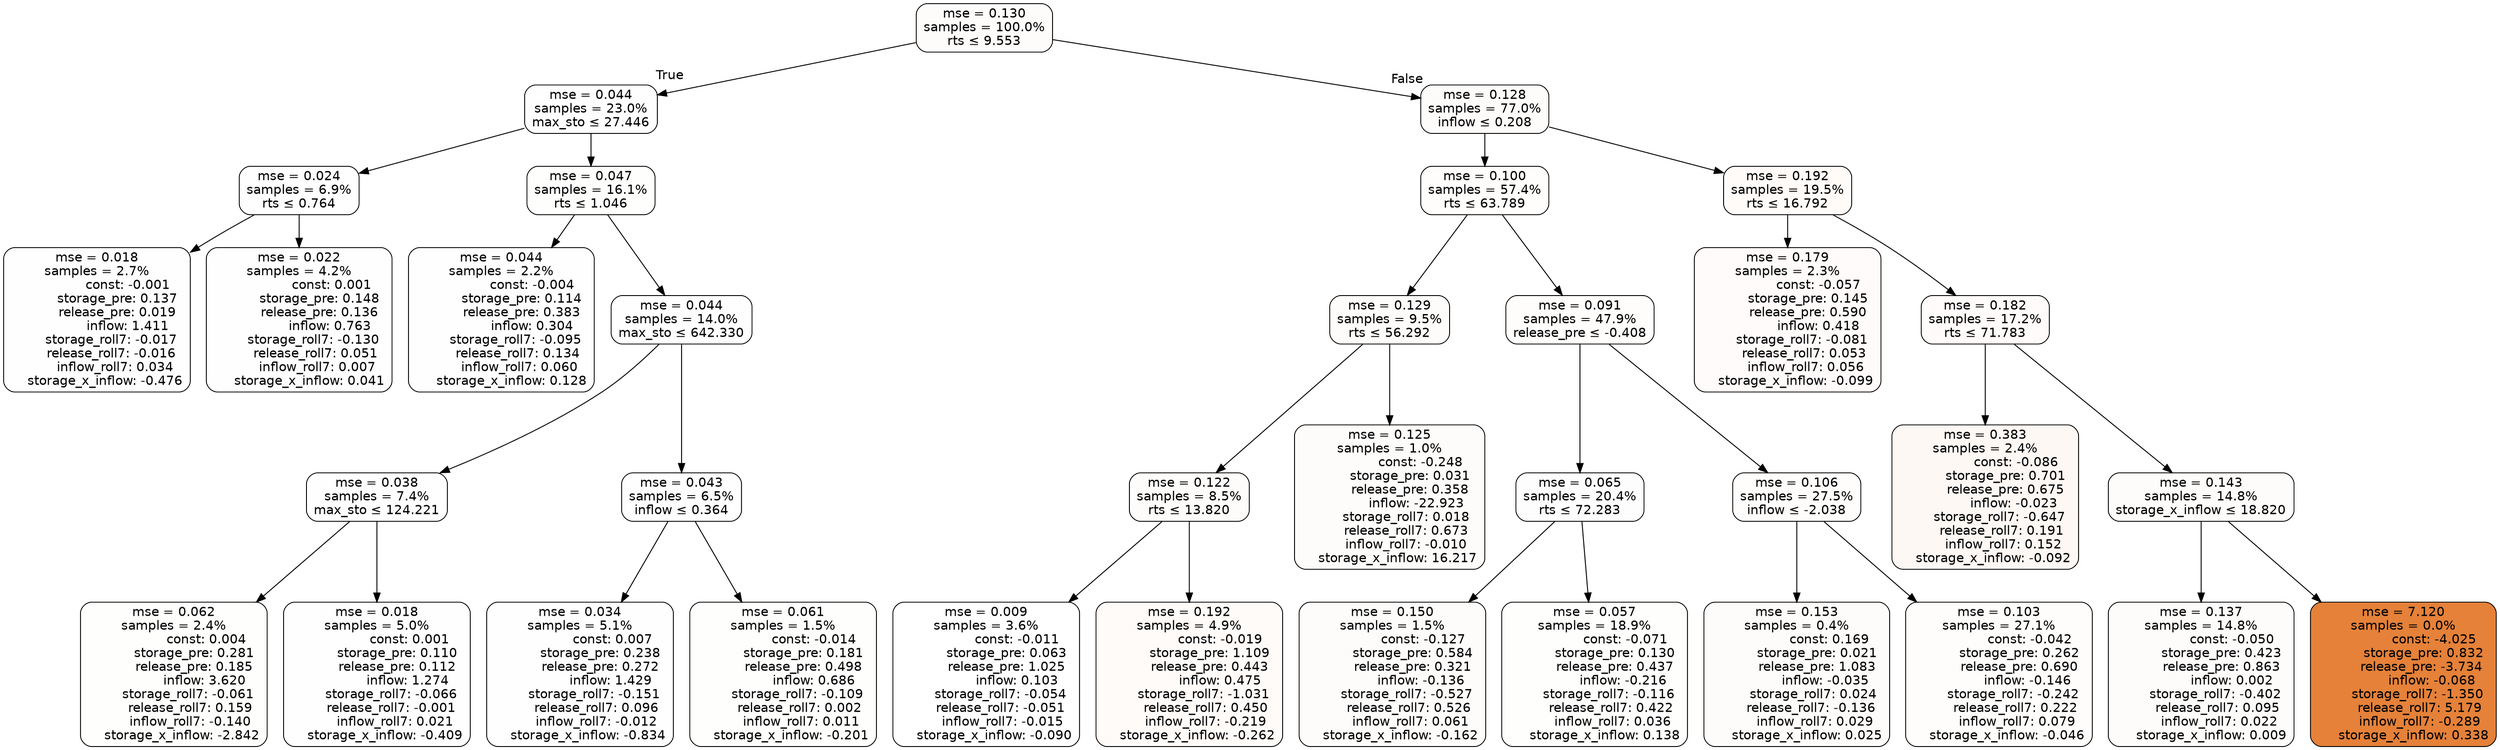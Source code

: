 digraph tree {
bgcolor="transparent"
node [shape=rectangle, style="filled, rounded", color="black", fontname=helvetica] ;
edge [fontname=helvetica] ;
	"0" [label="mse = 0.130
samples = 100.0%
rts &le; 9.553", fillcolor="#fefcfb"]
	"1" [label="mse = 0.044
samples = 23.0%
max_sto &le; 27.446", fillcolor="#fefefe"]
	"2" [label="mse = 0.024
samples = 6.9%
rts &le; 0.764", fillcolor="#fefefe"]
	"3" [label="mse = 0.018
samples = 2.7%
               const: -0.001
          storage_pre: 0.137
          release_pre: 0.019
               inflow: 1.411
       storage_roll7: -0.017
       release_roll7: -0.016
         inflow_roll7: 0.034
    storage_x_inflow: -0.476", fillcolor="#fefefe"]
	"4" [label="mse = 0.022
samples = 4.2%
                const: 0.001
          storage_pre: 0.148
          release_pre: 0.136
               inflow: 0.763
       storage_roll7: -0.130
        release_roll7: 0.051
         inflow_roll7: 0.007
     storage_x_inflow: 0.041", fillcolor="#fefefe"]
	"5" [label="mse = 0.047
samples = 16.1%
rts &le; 1.046", fillcolor="#fefefd"]
	"6" [label="mse = 0.044
samples = 2.2%
               const: -0.004
          storage_pre: 0.114
          release_pre: 0.383
               inflow: 0.304
       storage_roll7: -0.095
        release_roll7: 0.134
         inflow_roll7: 0.060
     storage_x_inflow: 0.128", fillcolor="#fefefe"]
	"7" [label="mse = 0.044
samples = 14.0%
max_sto &le; 642.330", fillcolor="#fefefe"]
	"8" [label="mse = 0.038
samples = 7.4%
max_sto &le; 124.221", fillcolor="#fefefe"]
	"9" [label="mse = 0.062
samples = 2.4%
                const: 0.004
          storage_pre: 0.281
          release_pre: 0.185
               inflow: 3.620
       storage_roll7: -0.061
        release_roll7: 0.159
        inflow_roll7: -0.140
    storage_x_inflow: -2.842", fillcolor="#fefefd"]
	"10" [label="mse = 0.018
samples = 5.0%
                const: 0.001
          storage_pre: 0.110
          release_pre: 0.112
               inflow: 1.274
       storage_roll7: -0.066
       release_roll7: -0.001
         inflow_roll7: 0.021
    storage_x_inflow: -0.409", fillcolor="#fefefe"]
	"11" [label="mse = 0.043
samples = 6.5%
inflow &le; 0.364", fillcolor="#fefefe"]
	"12" [label="mse = 0.034
samples = 5.1%
                const: 0.007
          storage_pre: 0.238
          release_pre: 0.272
               inflow: 1.429
       storage_roll7: -0.151
        release_roll7: 0.096
        inflow_roll7: -0.012
    storage_x_inflow: -0.834", fillcolor="#fefefe"]
	"13" [label="mse = 0.061
samples = 1.5%
               const: -0.014
          storage_pre: 0.181
          release_pre: 0.498
               inflow: 0.686
       storage_roll7: -0.109
        release_roll7: 0.002
         inflow_roll7: 0.011
    storage_x_inflow: -0.201", fillcolor="#fefefd"]
	"14" [label="mse = 0.128
samples = 77.0%
inflow &le; 0.208", fillcolor="#fefcfb"]
	"15" [label="mse = 0.100
samples = 57.4%
rts &le; 63.789", fillcolor="#fefdfc"]
	"16" [label="mse = 0.129
samples = 9.5%
rts &le; 56.292", fillcolor="#fefcfb"]
	"17" [label="mse = 0.122
samples = 8.5%
rts &le; 13.820", fillcolor="#fefcfb"]
	"18" [label="mse = 0.009
samples = 3.6%
               const: -0.011
          storage_pre: 0.063
          release_pre: 1.025
               inflow: 0.103
       storage_roll7: -0.054
       release_roll7: -0.051
        inflow_roll7: -0.015
    storage_x_inflow: -0.090", fillcolor="#ffffff"]
	"19" [label="mse = 0.192
samples = 4.9%
               const: -0.019
          storage_pre: 1.109
          release_pre: 0.443
               inflow: 0.475
       storage_roll7: -1.031
        release_roll7: 0.450
        inflow_roll7: -0.219
    storage_x_inflow: -0.262", fillcolor="#fefbf9"]
	"20" [label="mse = 0.125
samples = 1.0%
               const: -0.248
          storage_pre: 0.031
          release_pre: 0.358
             inflow: -22.923
        storage_roll7: 0.018
        release_roll7: 0.673
        inflow_roll7: -0.010
    storage_x_inflow: 16.217", fillcolor="#fefcfb"]
	"21" [label="mse = 0.091
samples = 47.9%
release_pre &le; -0.408", fillcolor="#fefdfc"]
	"22" [label="mse = 0.065
samples = 20.4%
rts &le; 72.283", fillcolor="#fefdfd"]
	"23" [label="mse = 0.150
samples = 1.5%
               const: -0.127
          storage_pre: 0.584
          release_pre: 0.321
              inflow: -0.136
       storage_roll7: -0.527
        release_roll7: 0.526
         inflow_roll7: 0.061
    storage_x_inflow: -0.162", fillcolor="#fefcfb"]
	"24" [label="mse = 0.057
samples = 18.9%
               const: -0.071
          storage_pre: 0.130
          release_pre: 0.437
              inflow: -0.216
       storage_roll7: -0.116
        release_roll7: 0.422
         inflow_roll7: 0.036
     storage_x_inflow: 0.138", fillcolor="#fefefd"]
	"25" [label="mse = 0.106
samples = 27.5%
inflow &le; -2.038", fillcolor="#fefdfc"]
	"26" [label="mse = 0.153
samples = 0.4%
                const: 0.169
          storage_pre: 0.021
          release_pre: 1.083
              inflow: -0.035
        storage_roll7: 0.024
       release_roll7: -0.136
         inflow_roll7: 0.029
     storage_x_inflow: 0.025", fillcolor="#fefcfa"]
	"27" [label="mse = 0.103
samples = 27.1%
               const: -0.042
          storage_pre: 0.262
          release_pre: 0.690
              inflow: -0.146
       storage_roll7: -0.242
        release_roll7: 0.222
         inflow_roll7: 0.079
    storage_x_inflow: -0.046", fillcolor="#fefdfc"]
	"28" [label="mse = 0.192
samples = 19.5%
rts &le; 16.792", fillcolor="#fefbf9"]
	"29" [label="mse = 0.179
samples = 2.3%
               const: -0.057
          storage_pre: 0.145
          release_pre: 0.590
               inflow: 0.418
       storage_roll7: -0.081
        release_roll7: 0.053
         inflow_roll7: 0.056
    storage_x_inflow: -0.099", fillcolor="#fefbfa"]
	"30" [label="mse = 0.182
samples = 17.2%
rts &le; 71.783", fillcolor="#fefbfa"]
	"31" [label="mse = 0.383
samples = 2.4%
               const: -0.086
          storage_pre: 0.701
          release_pre: 0.675
              inflow: -0.023
       storage_roll7: -0.647
        release_roll7: 0.191
         inflow_roll7: 0.152
    storage_x_inflow: -0.092", fillcolor="#fdf8f4"]
	"32" [label="mse = 0.143
samples = 14.8%
storage_x_inflow &le; 18.820", fillcolor="#fefcfb"]
	"33" [label="mse = 0.137
samples = 14.8%
               const: -0.050
          storage_pre: 0.423
          release_pre: 0.863
               inflow: 0.002
       storage_roll7: -0.402
        release_roll7: 0.095
         inflow_roll7: 0.022
     storage_x_inflow: 0.009", fillcolor="#fefcfb"]
	"34" [label="mse = 7.120
samples = 0.0%
               const: -4.025
          storage_pre: 0.832
         release_pre: -3.734
              inflow: -0.068
       storage_roll7: -1.350
        release_roll7: 5.179
        inflow_roll7: -0.289
     storage_x_inflow: 0.338", fillcolor="#e58139"]

	"0" -> "1" [labeldistance=2.5, labelangle=45, headlabel="True"]
	"1" -> "2"
	"2" -> "3"
	"2" -> "4"
	"1" -> "5"
	"5" -> "6"
	"5" -> "7"
	"7" -> "8"
	"8" -> "9"
	"8" -> "10"
	"7" -> "11"
	"11" -> "12"
	"11" -> "13"
	"0" -> "14" [labeldistance=2.5, labelangle=-45, headlabel="False"]
	"14" -> "15"
	"15" -> "16"
	"16" -> "17"
	"17" -> "18"
	"17" -> "19"
	"16" -> "20"
	"15" -> "21"
	"21" -> "22"
	"22" -> "23"
	"22" -> "24"
	"21" -> "25"
	"25" -> "26"
	"25" -> "27"
	"14" -> "28"
	"28" -> "29"
	"28" -> "30"
	"30" -> "31"
	"30" -> "32"
	"32" -> "33"
	"32" -> "34"
}